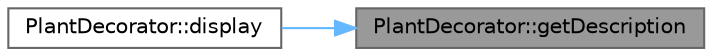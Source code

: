 digraph "PlantDecorator::getDescription"
{
 // INTERACTIVE_SVG=YES
 // LATEX_PDF_SIZE
  bgcolor="transparent";
  edge [fontname=Helvetica,fontsize=10,labelfontname=Helvetica,labelfontsize=10];
  node [fontname=Helvetica,fontsize=10,shape=box,height=0.2,width=0.4];
  rankdir="RL";
  Node1 [id="Node000001",label="PlantDecorator::getDescription",height=0.2,width=0.4,color="gray40", fillcolor="grey60", style="filled", fontcolor="black",tooltip="Pure virtual method to get decorated description."];
  Node1 -> Node2 [id="edge1_Node000001_Node000002",dir="back",color="steelblue1",style="solid",tooltip=" "];
  Node2 [id="Node000002",label="PlantDecorator::display",height=0.2,width=0.4,color="grey40", fillcolor="white", style="filled",URL="$class_plant_decorator.html#ac7093a2fb802814cc77cf13351aa475a",tooltip="Displays the decorated product information."];
}
